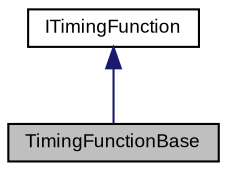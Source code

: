 digraph G
{
  bgcolor="transparent";
  edge [fontname="Arial",fontsize="9",labelfontname="Arial",labelfontsize="9"];
  node [fontname="Arial",fontsize="9",shape=record];
  Node1 [label="TimingFunctionBase",height=0.2,width=0.4,color="black", fillcolor="grey75", style="filled" fontcolor="black"];
  Node2 -> Node1 [dir=back,color="midnightblue",fontsize="9",style="solid",fontname="Arial"];
  Node2 [label="ITimingFunction",height=0.2,width=0.4,color="black",URL="$class_v_s_t_g_u_i_1_1_animation_1_1_i_timing_function.html",tooltip="Animation timing function interface."];
}
